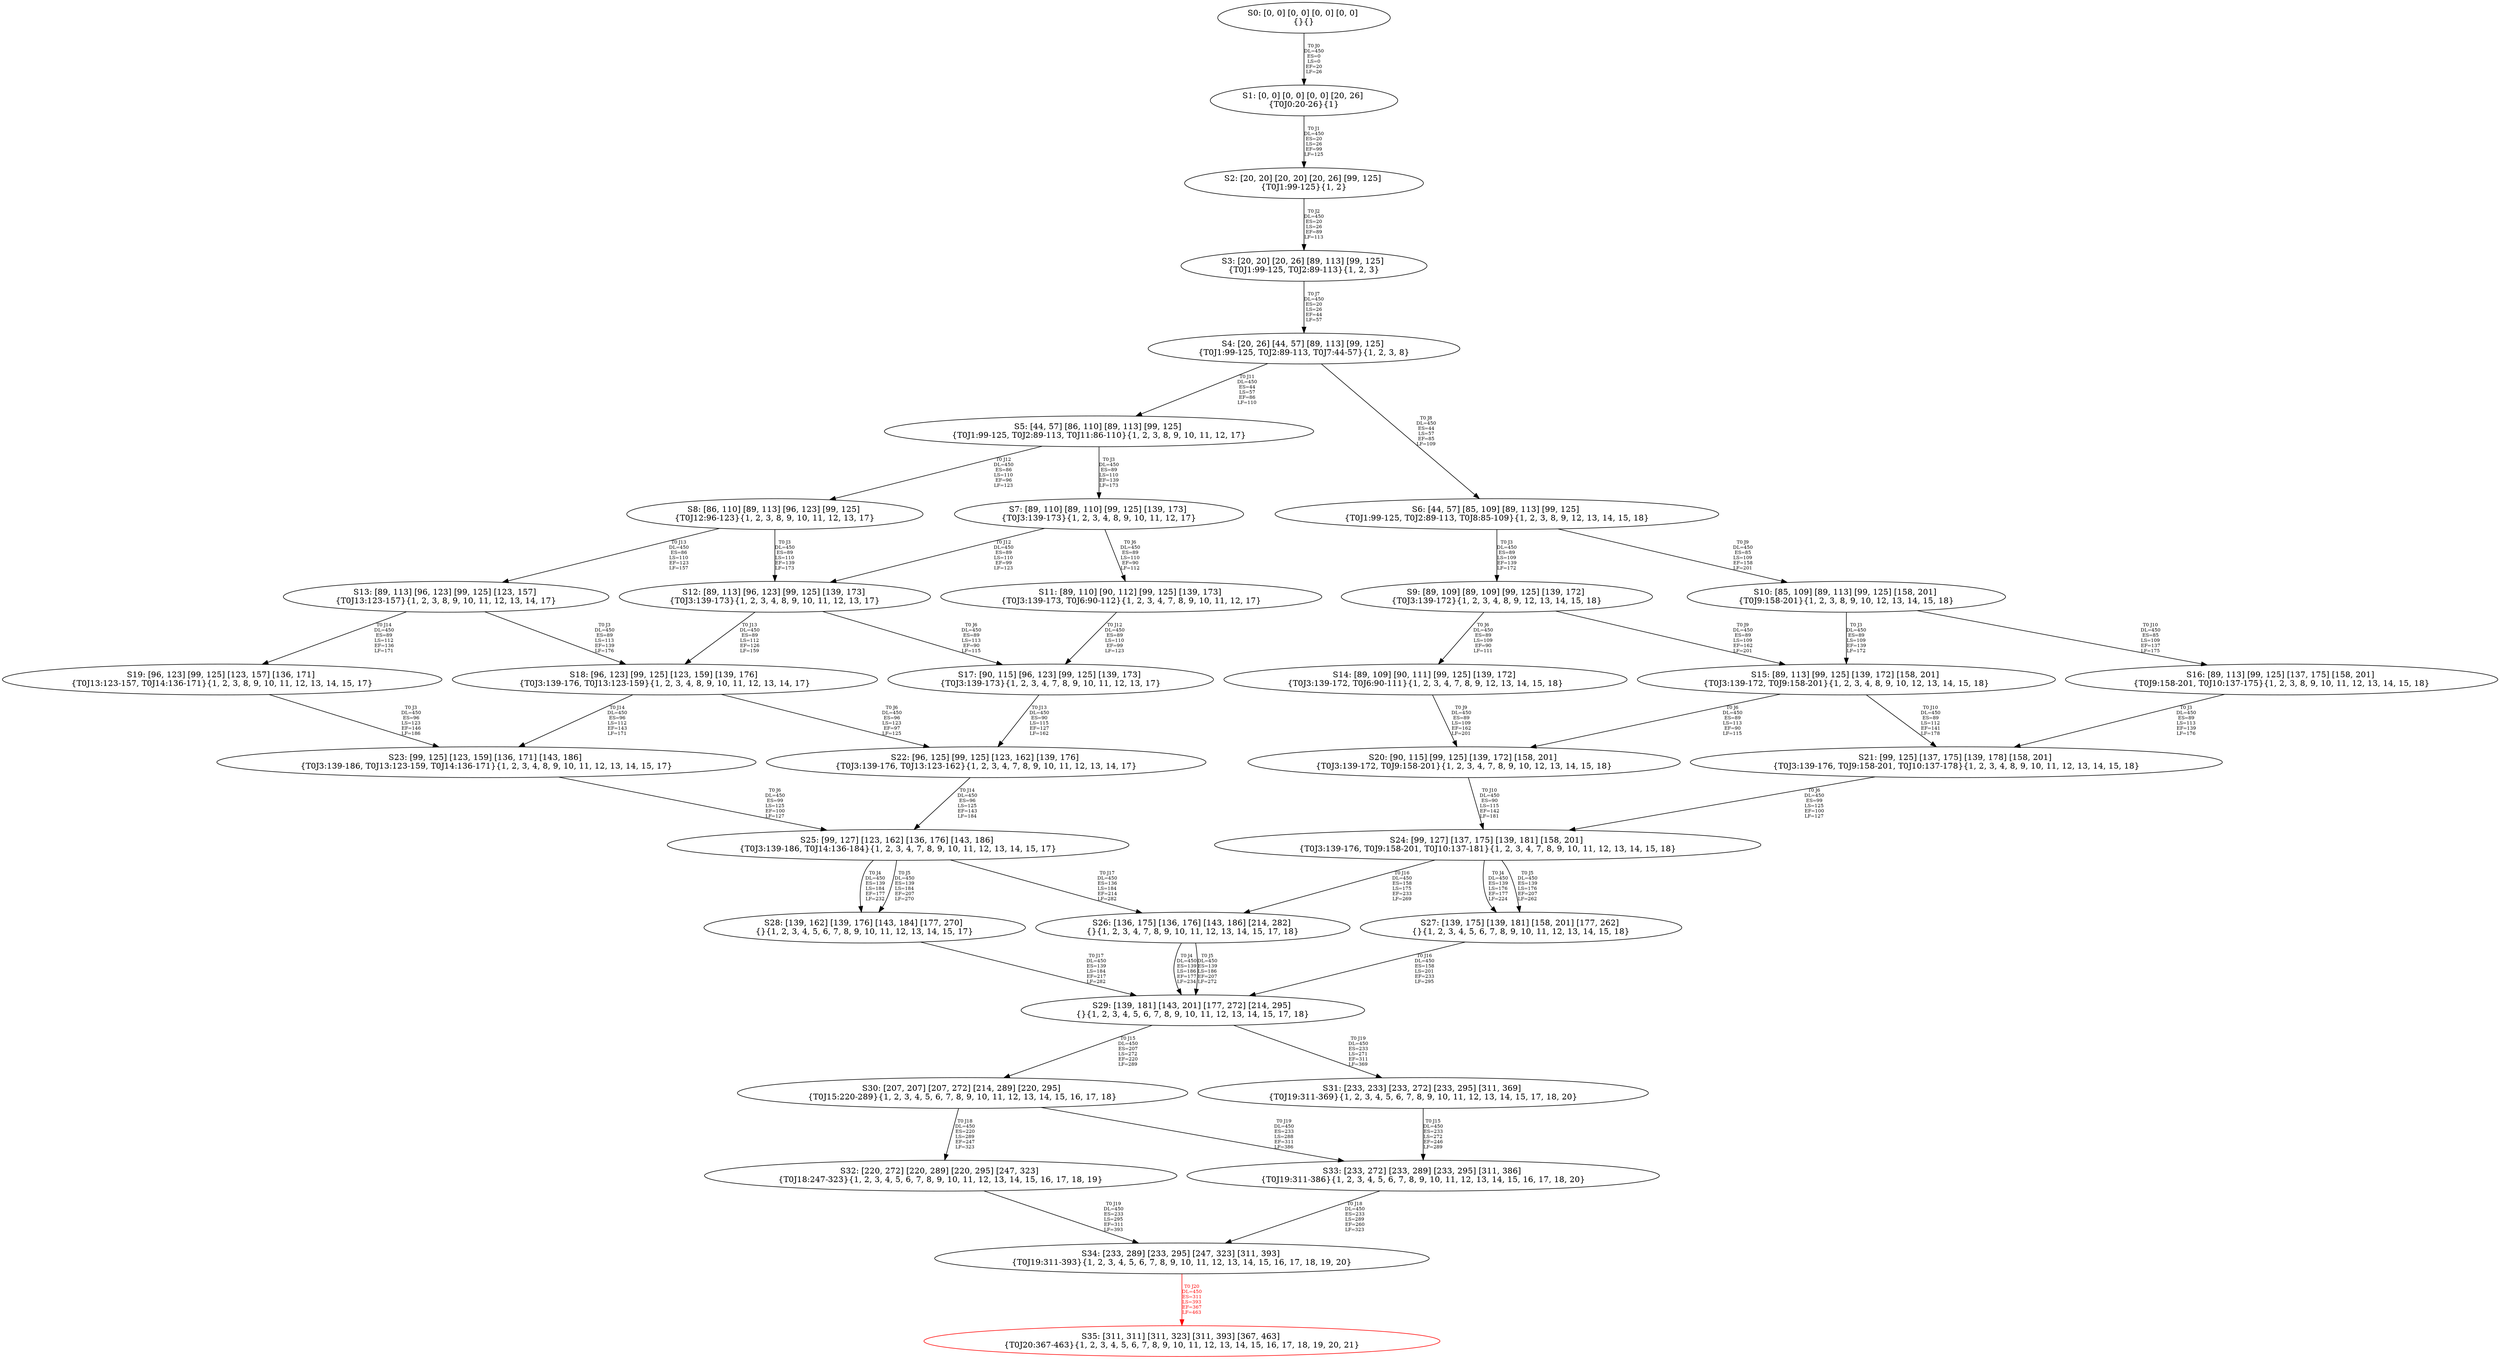 digraph {
	S0[label="S0: [0, 0] [0, 0] [0, 0] [0, 0] \n{}{}"];
	S1[label="S1: [0, 0] [0, 0] [0, 0] [20, 26] \n{T0J0:20-26}{1}"];
	S2[label="S2: [20, 20] [20, 20] [20, 26] [99, 125] \n{T0J1:99-125}{1, 2}"];
	S3[label="S3: [20, 20] [20, 26] [89, 113] [99, 125] \n{T0J1:99-125, T0J2:89-113}{1, 2, 3}"];
	S4[label="S4: [20, 26] [44, 57] [89, 113] [99, 125] \n{T0J1:99-125, T0J2:89-113, T0J7:44-57}{1, 2, 3, 8}"];
	S5[label="S5: [44, 57] [86, 110] [89, 113] [99, 125] \n{T0J1:99-125, T0J2:89-113, T0J11:86-110}{1, 2, 3, 8, 9, 10, 11, 12, 17}"];
	S6[label="S6: [44, 57] [85, 109] [89, 113] [99, 125] \n{T0J1:99-125, T0J2:89-113, T0J8:85-109}{1, 2, 3, 8, 9, 12, 13, 14, 15, 18}"];
	S7[label="S7: [89, 110] [89, 110] [99, 125] [139, 173] \n{T0J3:139-173}{1, 2, 3, 4, 8, 9, 10, 11, 12, 17}"];
	S8[label="S8: [86, 110] [89, 113] [96, 123] [99, 125] \n{T0J12:96-123}{1, 2, 3, 8, 9, 10, 11, 12, 13, 17}"];
	S9[label="S9: [89, 109] [89, 109] [99, 125] [139, 172] \n{T0J3:139-172}{1, 2, 3, 4, 8, 9, 12, 13, 14, 15, 18}"];
	S10[label="S10: [85, 109] [89, 113] [99, 125] [158, 201] \n{T0J9:158-201}{1, 2, 3, 8, 9, 10, 12, 13, 14, 15, 18}"];
	S11[label="S11: [89, 110] [90, 112] [99, 125] [139, 173] \n{T0J3:139-173, T0J6:90-112}{1, 2, 3, 4, 7, 8, 9, 10, 11, 12, 17}"];
	S12[label="S12: [89, 113] [96, 123] [99, 125] [139, 173] \n{T0J3:139-173}{1, 2, 3, 4, 8, 9, 10, 11, 12, 13, 17}"];
	S13[label="S13: [89, 113] [96, 123] [99, 125] [123, 157] \n{T0J13:123-157}{1, 2, 3, 8, 9, 10, 11, 12, 13, 14, 17}"];
	S14[label="S14: [89, 109] [90, 111] [99, 125] [139, 172] \n{T0J3:139-172, T0J6:90-111}{1, 2, 3, 4, 7, 8, 9, 12, 13, 14, 15, 18}"];
	S15[label="S15: [89, 113] [99, 125] [139, 172] [158, 201] \n{T0J3:139-172, T0J9:158-201}{1, 2, 3, 4, 8, 9, 10, 12, 13, 14, 15, 18}"];
	S16[label="S16: [89, 113] [99, 125] [137, 175] [158, 201] \n{T0J9:158-201, T0J10:137-175}{1, 2, 3, 8, 9, 10, 11, 12, 13, 14, 15, 18}"];
	S17[label="S17: [90, 115] [96, 123] [99, 125] [139, 173] \n{T0J3:139-173}{1, 2, 3, 4, 7, 8, 9, 10, 11, 12, 13, 17}"];
	S18[label="S18: [96, 123] [99, 125] [123, 159] [139, 176] \n{T0J3:139-176, T0J13:123-159}{1, 2, 3, 4, 8, 9, 10, 11, 12, 13, 14, 17}"];
	S19[label="S19: [96, 123] [99, 125] [123, 157] [136, 171] \n{T0J13:123-157, T0J14:136-171}{1, 2, 3, 8, 9, 10, 11, 12, 13, 14, 15, 17}"];
	S20[label="S20: [90, 115] [99, 125] [139, 172] [158, 201] \n{T0J3:139-172, T0J9:158-201}{1, 2, 3, 4, 7, 8, 9, 10, 12, 13, 14, 15, 18}"];
	S21[label="S21: [99, 125] [137, 175] [139, 178] [158, 201] \n{T0J3:139-176, T0J9:158-201, T0J10:137-178}{1, 2, 3, 4, 8, 9, 10, 11, 12, 13, 14, 15, 18}"];
	S22[label="S22: [96, 125] [99, 125] [123, 162] [139, 176] \n{T0J3:139-176, T0J13:123-162}{1, 2, 3, 4, 7, 8, 9, 10, 11, 12, 13, 14, 17}"];
	S23[label="S23: [99, 125] [123, 159] [136, 171] [143, 186] \n{T0J3:139-186, T0J13:123-159, T0J14:136-171}{1, 2, 3, 4, 8, 9, 10, 11, 12, 13, 14, 15, 17}"];
	S24[label="S24: [99, 127] [137, 175] [139, 181] [158, 201] \n{T0J3:139-176, T0J9:158-201, T0J10:137-181}{1, 2, 3, 4, 7, 8, 9, 10, 11, 12, 13, 14, 15, 18}"];
	S25[label="S25: [99, 127] [123, 162] [136, 176] [143, 186] \n{T0J3:139-186, T0J14:136-184}{1, 2, 3, 4, 7, 8, 9, 10, 11, 12, 13, 14, 15, 17}"];
	S26[label="S26: [136, 175] [136, 176] [143, 186] [214, 282] \n{}{1, 2, 3, 4, 7, 8, 9, 10, 11, 12, 13, 14, 15, 17, 18}"];
	S27[label="S27: [139, 175] [139, 181] [158, 201] [177, 262] \n{}{1, 2, 3, 4, 5, 6, 7, 8, 9, 10, 11, 12, 13, 14, 15, 18}"];
	S28[label="S28: [139, 162] [139, 176] [143, 184] [177, 270] \n{}{1, 2, 3, 4, 5, 6, 7, 8, 9, 10, 11, 12, 13, 14, 15, 17}"];
	S29[label="S29: [139, 181] [143, 201] [177, 272] [214, 295] \n{}{1, 2, 3, 4, 5, 6, 7, 8, 9, 10, 11, 12, 13, 14, 15, 17, 18}"];
	S30[label="S30: [207, 207] [207, 272] [214, 289] [220, 295] \n{T0J15:220-289}{1, 2, 3, 4, 5, 6, 7, 8, 9, 10, 11, 12, 13, 14, 15, 16, 17, 18}"];
	S31[label="S31: [233, 233] [233, 272] [233, 295] [311, 369] \n{T0J19:311-369}{1, 2, 3, 4, 5, 6, 7, 8, 9, 10, 11, 12, 13, 14, 15, 17, 18, 20}"];
	S32[label="S32: [220, 272] [220, 289] [220, 295] [247, 323] \n{T0J18:247-323}{1, 2, 3, 4, 5, 6, 7, 8, 9, 10, 11, 12, 13, 14, 15, 16, 17, 18, 19}"];
	S33[label="S33: [233, 272] [233, 289] [233, 295] [311, 386] \n{T0J19:311-386}{1, 2, 3, 4, 5, 6, 7, 8, 9, 10, 11, 12, 13, 14, 15, 16, 17, 18, 20}"];
	S34[label="S34: [233, 289] [233, 295] [247, 323] [311, 393] \n{T0J19:311-393}{1, 2, 3, 4, 5, 6, 7, 8, 9, 10, 11, 12, 13, 14, 15, 16, 17, 18, 19, 20}"];
	S35[label="S35: [311, 311] [311, 323] [311, 393] [367, 463] \n{T0J20:367-463}{1, 2, 3, 4, 5, 6, 7, 8, 9, 10, 11, 12, 13, 14, 15, 16, 17, 18, 19, 20, 21}"];
	S0 -> S1[label="T0 J0\nDL=450\nES=0\nLS=0\nEF=20\nLF=26",fontsize=8];
	S1 -> S2[label="T0 J1\nDL=450\nES=20\nLS=26\nEF=99\nLF=125",fontsize=8];
	S2 -> S3[label="T0 J2\nDL=450\nES=20\nLS=26\nEF=89\nLF=113",fontsize=8];
	S3 -> S4[label="T0 J7\nDL=450\nES=20\nLS=26\nEF=44\nLF=57",fontsize=8];
	S4 -> S6[label="T0 J8\nDL=450\nES=44\nLS=57\nEF=85\nLF=109",fontsize=8];
	S4 -> S5[label="T0 J11\nDL=450\nES=44\nLS=57\nEF=86\nLF=110",fontsize=8];
	S5 -> S7[label="T0 J3\nDL=450\nES=89\nLS=110\nEF=139\nLF=173",fontsize=8];
	S5 -> S8[label="T0 J12\nDL=450\nES=86\nLS=110\nEF=96\nLF=123",fontsize=8];
	S6 -> S9[label="T0 J3\nDL=450\nES=89\nLS=109\nEF=139\nLF=172",fontsize=8];
	S6 -> S10[label="T0 J9\nDL=450\nES=85\nLS=109\nEF=158\nLF=201",fontsize=8];
	S7 -> S11[label="T0 J6\nDL=450\nES=89\nLS=110\nEF=90\nLF=112",fontsize=8];
	S7 -> S12[label="T0 J12\nDL=450\nES=89\nLS=110\nEF=99\nLF=123",fontsize=8];
	S8 -> S12[label="T0 J3\nDL=450\nES=89\nLS=110\nEF=139\nLF=173",fontsize=8];
	S8 -> S13[label="T0 J13\nDL=450\nES=86\nLS=110\nEF=123\nLF=157",fontsize=8];
	S9 -> S14[label="T0 J6\nDL=450\nES=89\nLS=109\nEF=90\nLF=111",fontsize=8];
	S9 -> S15[label="T0 J9\nDL=450\nES=89\nLS=109\nEF=162\nLF=201",fontsize=8];
	S10 -> S15[label="T0 J3\nDL=450\nES=89\nLS=109\nEF=139\nLF=172",fontsize=8];
	S10 -> S16[label="T0 J10\nDL=450\nES=85\nLS=109\nEF=137\nLF=175",fontsize=8];
	S11 -> S17[label="T0 J12\nDL=450\nES=89\nLS=110\nEF=99\nLF=123",fontsize=8];
	S12 -> S17[label="T0 J6\nDL=450\nES=89\nLS=113\nEF=90\nLF=115",fontsize=8];
	S12 -> S18[label="T0 J13\nDL=450\nES=89\nLS=112\nEF=126\nLF=159",fontsize=8];
	S13 -> S18[label="T0 J3\nDL=450\nES=89\nLS=113\nEF=139\nLF=176",fontsize=8];
	S13 -> S19[label="T0 J14\nDL=450\nES=89\nLS=112\nEF=136\nLF=171",fontsize=8];
	S14 -> S20[label="T0 J9\nDL=450\nES=89\nLS=109\nEF=162\nLF=201",fontsize=8];
	S15 -> S20[label="T0 J6\nDL=450\nES=89\nLS=113\nEF=90\nLF=115",fontsize=8];
	S15 -> S21[label="T0 J10\nDL=450\nES=89\nLS=112\nEF=141\nLF=178",fontsize=8];
	S16 -> S21[label="T0 J3\nDL=450\nES=89\nLS=113\nEF=139\nLF=176",fontsize=8];
	S17 -> S22[label="T0 J13\nDL=450\nES=90\nLS=115\nEF=127\nLF=162",fontsize=8];
	S18 -> S22[label="T0 J6\nDL=450\nES=96\nLS=123\nEF=97\nLF=125",fontsize=8];
	S18 -> S23[label="T0 J14\nDL=450\nES=96\nLS=112\nEF=143\nLF=171",fontsize=8];
	S19 -> S23[label="T0 J3\nDL=450\nES=96\nLS=123\nEF=146\nLF=186",fontsize=8];
	S20 -> S24[label="T0 J10\nDL=450\nES=90\nLS=115\nEF=142\nLF=181",fontsize=8];
	S21 -> S24[label="T0 J6\nDL=450\nES=99\nLS=125\nEF=100\nLF=127",fontsize=8];
	S22 -> S25[label="T0 J14\nDL=450\nES=96\nLS=125\nEF=143\nLF=184",fontsize=8];
	S23 -> S25[label="T0 J6\nDL=450\nES=99\nLS=125\nEF=100\nLF=127",fontsize=8];
	S24 -> S27[label="T0 J4\nDL=450\nES=139\nLS=176\nEF=177\nLF=224",fontsize=8];
	S24 -> S27[label="T0 J5\nDL=450\nES=139\nLS=176\nEF=207\nLF=262",fontsize=8];
	S24 -> S26[label="T0 J16\nDL=450\nES=158\nLS=175\nEF=233\nLF=269",fontsize=8];
	S25 -> S28[label="T0 J4\nDL=450\nES=139\nLS=184\nEF=177\nLF=232",fontsize=8];
	S25 -> S28[label="T0 J5\nDL=450\nES=139\nLS=184\nEF=207\nLF=270",fontsize=8];
	S25 -> S26[label="T0 J17\nDL=450\nES=136\nLS=184\nEF=214\nLF=282",fontsize=8];
	S26 -> S29[label="T0 J4\nDL=450\nES=139\nLS=186\nEF=177\nLF=234",fontsize=8];
	S26 -> S29[label="T0 J5\nDL=450\nES=139\nLS=186\nEF=207\nLF=272",fontsize=8];
	S27 -> S29[label="T0 J16\nDL=450\nES=158\nLS=201\nEF=233\nLF=295",fontsize=8];
	S28 -> S29[label="T0 J17\nDL=450\nES=139\nLS=184\nEF=217\nLF=282",fontsize=8];
	S29 -> S30[label="T0 J15\nDL=450\nES=207\nLS=272\nEF=220\nLF=289",fontsize=8];
	S29 -> S31[label="T0 J19\nDL=450\nES=233\nLS=271\nEF=311\nLF=369",fontsize=8];
	S30 -> S32[label="T0 J18\nDL=450\nES=220\nLS=289\nEF=247\nLF=323",fontsize=8];
	S30 -> S33[label="T0 J19\nDL=450\nES=233\nLS=288\nEF=311\nLF=386",fontsize=8];
	S31 -> S33[label="T0 J15\nDL=450\nES=233\nLS=272\nEF=246\nLF=289",fontsize=8];
	S32 -> S34[label="T0 J19\nDL=450\nES=233\nLS=295\nEF=311\nLF=393",fontsize=8];
	S33 -> S34[label="T0 J18\nDL=450\nES=233\nLS=289\nEF=260\nLF=323",fontsize=8];
	S34 -> S35[label="T0 J20\nDL=450\nES=311\nLS=393\nEF=367\nLF=463",color=Red,fontcolor=Red,fontsize=8];
S35[color=Red];
}
